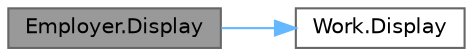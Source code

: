 digraph "Employer.Display"
{
 // LATEX_PDF_SIZE
  bgcolor="transparent";
  edge [fontname=Helvetica,fontsize=10,labelfontname=Helvetica,labelfontsize=10];
  node [fontname=Helvetica,fontsize=10,shape=box,height=0.2,width=0.4];
  rankdir="LR";
  Node1 [id="Node000001",label="Employer.Display",height=0.2,width=0.4,color="gray40", fillcolor="grey60", style="filled", fontcolor="black",tooltip="Отображает детали работодателя и трех работ."];
  Node1 -> Node2 [id="edge1_Node000001_Node000002",color="steelblue1",style="solid",tooltip=" "];
  Node2 [id="Node000002",label="Work.Display",height=0.2,width=0.4,color="grey40", fillcolor="white", style="filled",URL="$class_work.html#a30a1927fff5186e21e8addf19d6c61c8",tooltip="Отображает заработную плату и коэффициент квалификации."];
}
